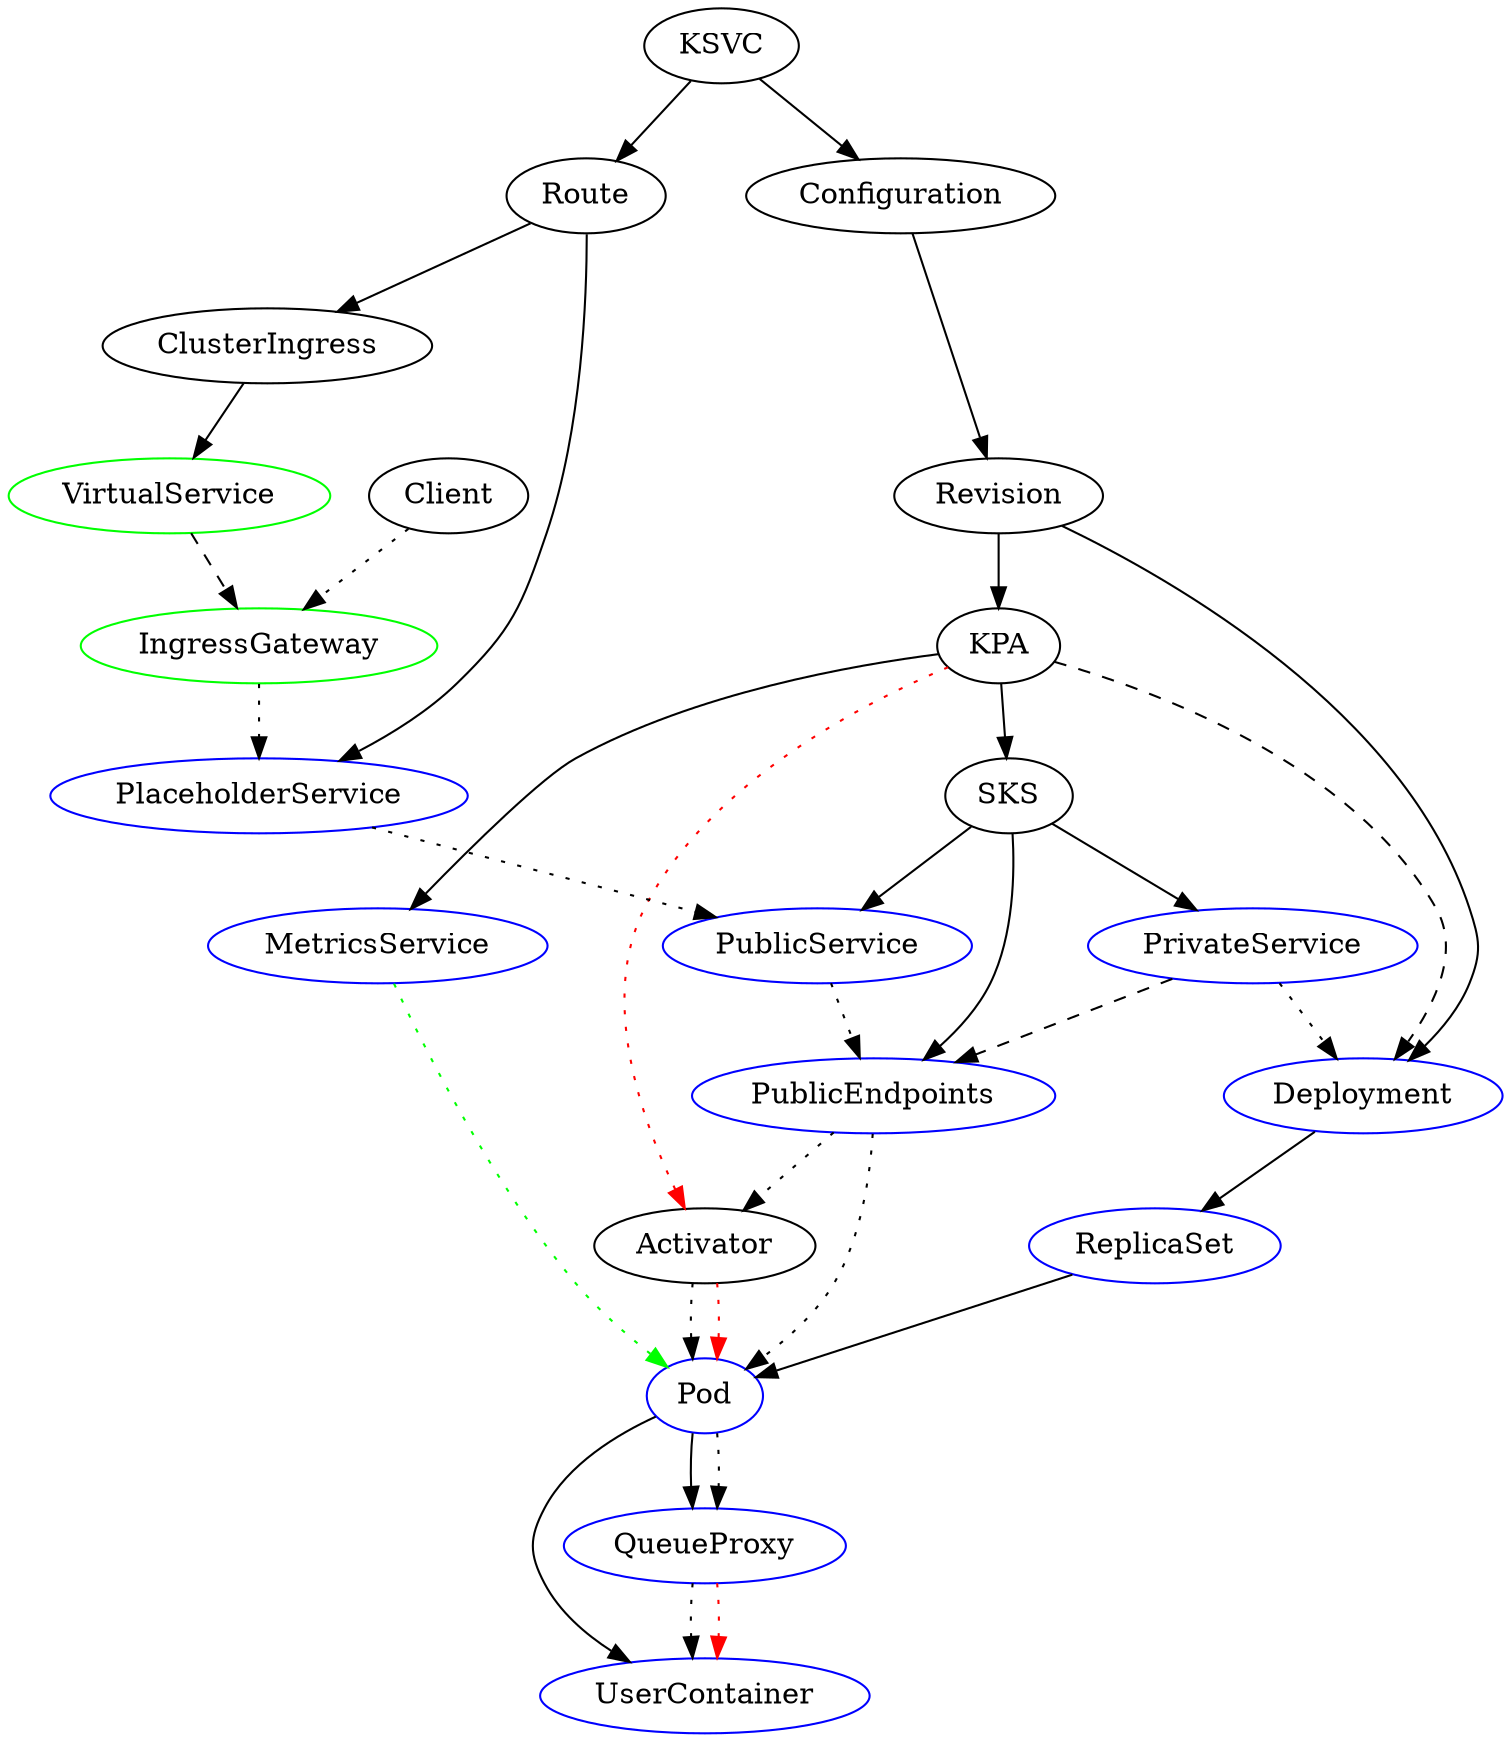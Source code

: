 digraph TrafficGraph {
  KSVC -> Configuration
  KSVC -> Route

  Revision -> Deployment
  Revision -> KPA

  KPA -> SKS
  KPA -> MetricsService
  KPA -> Deployment [style=dashed]

  Route -> ClusterIngress
  Route -> PlaceholderService

  ClusterIngress -> VirtualService

  Configuration -> Revision

  SKS -> PublicService
  SKS -> PublicEndpoints
  SKS -> PrivateService

  Deployment -> ReplicaSet

  ReplicaSet -> Pod

  Pod -> UserContainer
  Pod -> QueueProxy

  VirtualService -> IngressGateway [style=dashed]

  PrivateService -> PublicEndpoints [style=dashed]

  // Traffic flow
  Client -> IngressGateway [style=dotted]
  IngressGateway -> PlaceholderService [style=dotted]
  PlaceholderService -> PublicService [style=dotted]
  PublicService -> PublicEndpoints [style=dotted]
  PublicEndpoints -> Pod [style=dotted]
  PublicEndpoints -> Activator [style=dotted]
  Activator -> Pod [style=dotted]
  Pod -> QueueProxy [style=dotted]
  QueueProxy -> UserContainer [style=dotted]

  PrivateService -> Deployment [style=dotted]

  // Probes
  KPA -> Activator [style=dotted,color=red]
  Activator -> Pod [style=dotted,color=red]
  QueueProxy -> UserContainer [style=dotted,color=red]

  // Scrape
  MetricsService -> Pod [style=dotted,color=green]

  // Kubernetes
  Deployment [color=blue]
  ReplicaSet [color=blue]
  Pod [color=blue]
  PublicService [color=blue]
  PublicEndpoints [color=blue]
  PrivateService [color=blue]
  MetricsService [color=blue]
  PlaceholderService [color=blue]
  QueueProxy [color=blue]
  UserContainer [color=blue]

  // Istio
  VirtualService [color=green]
  IngressGateway [color=green]
}
